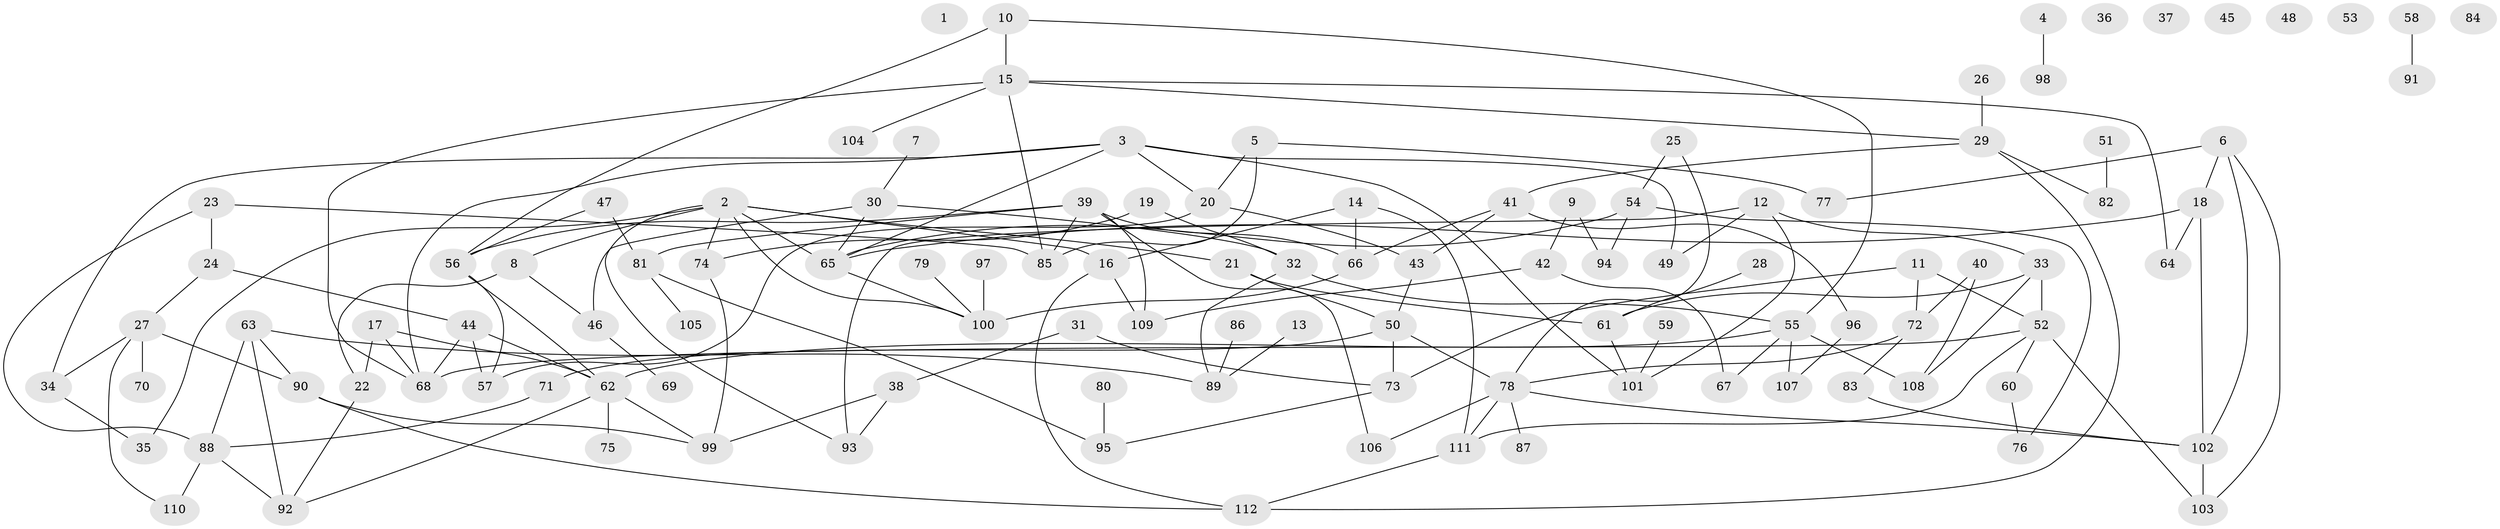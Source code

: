 // coarse degree distribution, {0: 0.10256410256410256, 10: 0.02564102564102564, 3: 0.10256410256410256, 4: 0.19230769230769232, 1: 0.1794871794871795, 2: 0.16666666666666666, 6: 0.0641025641025641, 5: 0.10256410256410256, 9: 0.02564102564102564, 8: 0.038461538461538464}
// Generated by graph-tools (version 1.1) at 2025/41/03/06/25 10:41:24]
// undirected, 112 vertices, 163 edges
graph export_dot {
graph [start="1"]
  node [color=gray90,style=filled];
  1;
  2;
  3;
  4;
  5;
  6;
  7;
  8;
  9;
  10;
  11;
  12;
  13;
  14;
  15;
  16;
  17;
  18;
  19;
  20;
  21;
  22;
  23;
  24;
  25;
  26;
  27;
  28;
  29;
  30;
  31;
  32;
  33;
  34;
  35;
  36;
  37;
  38;
  39;
  40;
  41;
  42;
  43;
  44;
  45;
  46;
  47;
  48;
  49;
  50;
  51;
  52;
  53;
  54;
  55;
  56;
  57;
  58;
  59;
  60;
  61;
  62;
  63;
  64;
  65;
  66;
  67;
  68;
  69;
  70;
  71;
  72;
  73;
  74;
  75;
  76;
  77;
  78;
  79;
  80;
  81;
  82;
  83;
  84;
  85;
  86;
  87;
  88;
  89;
  90;
  91;
  92;
  93;
  94;
  95;
  96;
  97;
  98;
  99;
  100;
  101;
  102;
  103;
  104;
  105;
  106;
  107;
  108;
  109;
  110;
  111;
  112;
  2 -- 8;
  2 -- 16;
  2 -- 21;
  2 -- 35;
  2 -- 65;
  2 -- 74;
  2 -- 93;
  2 -- 100;
  3 -- 20;
  3 -- 34;
  3 -- 49;
  3 -- 65;
  3 -- 68;
  3 -- 101;
  4 -- 98;
  5 -- 20;
  5 -- 77;
  5 -- 85;
  6 -- 18;
  6 -- 77;
  6 -- 102;
  6 -- 103;
  7 -- 30;
  8 -- 22;
  8 -- 46;
  9 -- 42;
  9 -- 94;
  10 -- 15;
  10 -- 55;
  10 -- 56;
  11 -- 52;
  11 -- 72;
  11 -- 73;
  12 -- 33;
  12 -- 49;
  12 -- 93;
  12 -- 101;
  13 -- 89;
  14 -- 16;
  14 -- 66;
  14 -- 111;
  15 -- 29;
  15 -- 64;
  15 -- 68;
  15 -- 85;
  15 -- 104;
  16 -- 109;
  16 -- 112;
  17 -- 22;
  17 -- 62;
  17 -- 68;
  18 -- 64;
  18 -- 65;
  18 -- 102;
  19 -- 32;
  19 -- 74;
  20 -- 43;
  20 -- 57;
  21 -- 50;
  21 -- 61;
  22 -- 92;
  23 -- 24;
  23 -- 85;
  23 -- 88;
  24 -- 27;
  24 -- 44;
  25 -- 54;
  25 -- 78;
  26 -- 29;
  27 -- 34;
  27 -- 70;
  27 -- 90;
  27 -- 110;
  28 -- 61;
  29 -- 41;
  29 -- 82;
  29 -- 112;
  30 -- 32;
  30 -- 46;
  30 -- 65;
  31 -- 38;
  31 -- 73;
  32 -- 55;
  32 -- 89;
  33 -- 52;
  33 -- 61;
  33 -- 108;
  34 -- 35;
  38 -- 93;
  38 -- 99;
  39 -- 56;
  39 -- 66;
  39 -- 81;
  39 -- 85;
  39 -- 106;
  39 -- 109;
  40 -- 72;
  40 -- 108;
  41 -- 43;
  41 -- 66;
  41 -- 96;
  42 -- 67;
  42 -- 109;
  43 -- 50;
  44 -- 57;
  44 -- 62;
  44 -- 68;
  46 -- 69;
  47 -- 56;
  47 -- 81;
  50 -- 71;
  50 -- 73;
  50 -- 78;
  51 -- 82;
  52 -- 60;
  52 -- 68;
  52 -- 103;
  52 -- 111;
  54 -- 65;
  54 -- 76;
  54 -- 94;
  55 -- 62;
  55 -- 67;
  55 -- 107;
  55 -- 108;
  56 -- 57;
  56 -- 62;
  58 -- 91;
  59 -- 101;
  60 -- 76;
  61 -- 101;
  62 -- 75;
  62 -- 92;
  62 -- 99;
  63 -- 88;
  63 -- 89;
  63 -- 90;
  63 -- 92;
  65 -- 100;
  66 -- 100;
  71 -- 88;
  72 -- 78;
  72 -- 83;
  73 -- 95;
  74 -- 99;
  78 -- 87;
  78 -- 102;
  78 -- 106;
  78 -- 111;
  79 -- 100;
  80 -- 95;
  81 -- 95;
  81 -- 105;
  83 -- 102;
  86 -- 89;
  88 -- 92;
  88 -- 110;
  90 -- 99;
  90 -- 112;
  96 -- 107;
  97 -- 100;
  102 -- 103;
  111 -- 112;
}
